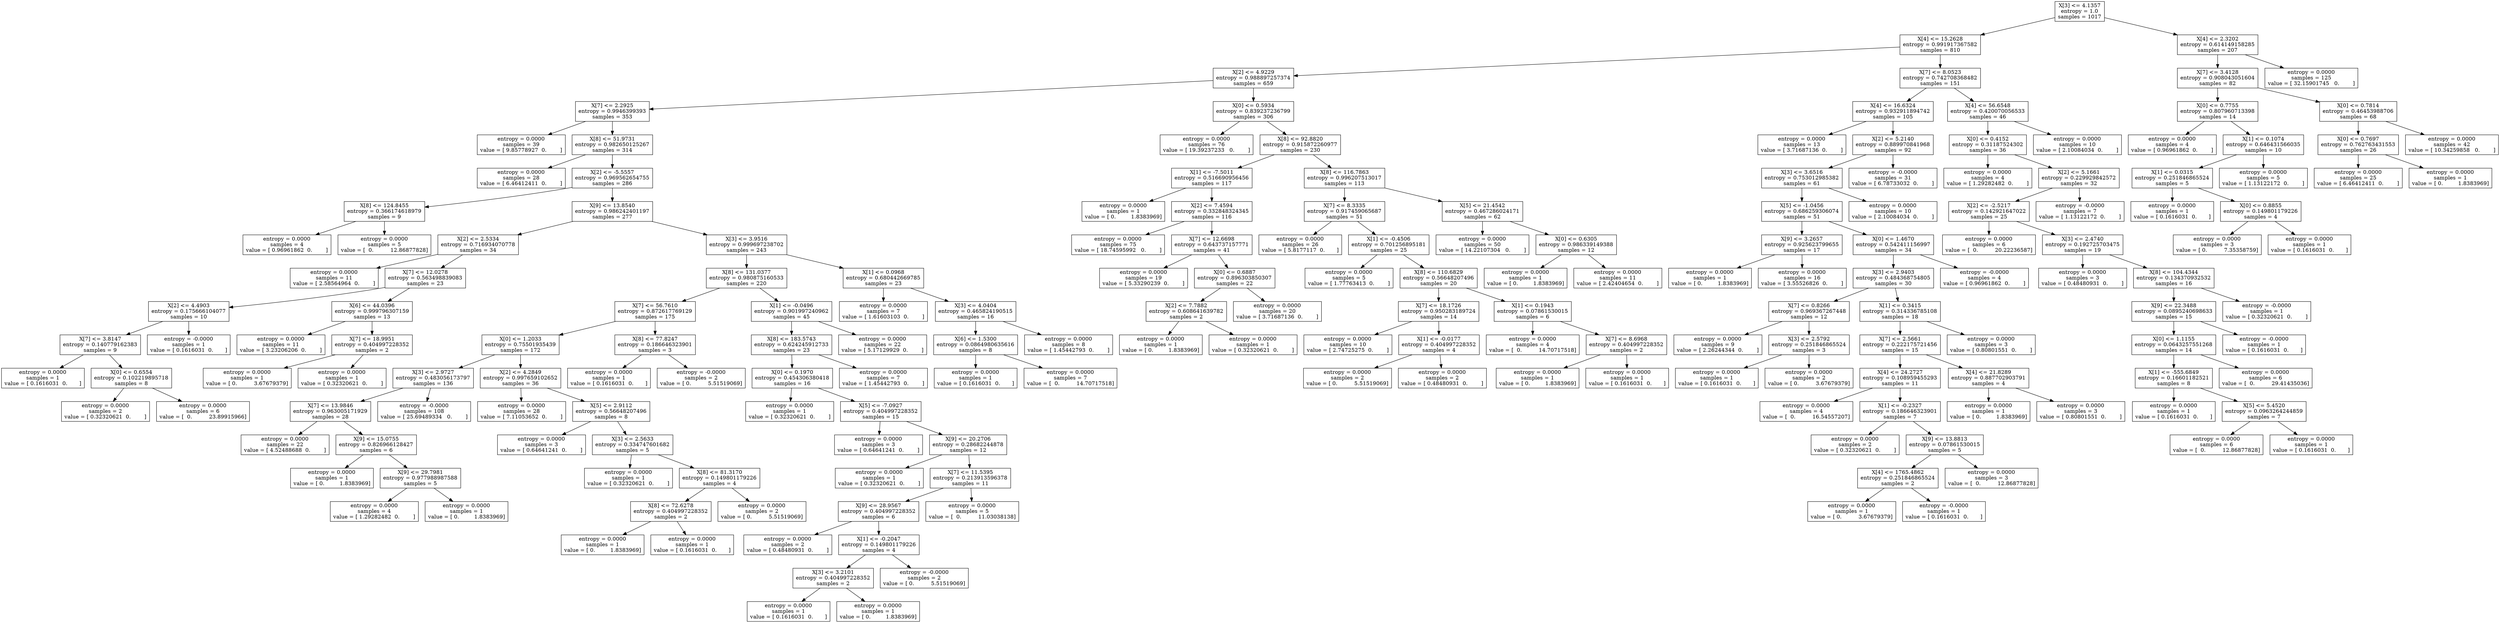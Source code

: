 digraph Tree {
0 [label="X[3] <= 4.1357\nentropy = 1.0\nsamples = 1017", shape="box"] ;
1 [label="X[4] <= 15.2628\nentropy = 0.991917367582\nsamples = 810", shape="box"] ;
0 -> 1 ;
2 [label="X[2] <= 4.9229\nentropy = 0.988897257374\nsamples = 659", shape="box"] ;
1 -> 2 ;
3 [label="X[7] <= 2.2925\nentropy = 0.9946399393\nsamples = 353", shape="box"] ;
2 -> 3 ;
4 [label="entropy = 0.0000\nsamples = 39\nvalue = [ 9.85778927  0.        ]", shape="box"] ;
3 -> 4 ;
5 [label="X[8] <= 51.9731\nentropy = 0.982650125267\nsamples = 314", shape="box"] ;
3 -> 5 ;
6 [label="entropy = 0.0000\nsamples = 28\nvalue = [ 6.46412411  0.        ]", shape="box"] ;
5 -> 6 ;
7 [label="X[2] <= -5.5557\nentropy = 0.969562654755\nsamples = 286", shape="box"] ;
5 -> 7 ;
8 [label="X[8] <= 124.8455\nentropy = 0.366174618979\nsamples = 9", shape="box"] ;
7 -> 8 ;
9 [label="entropy = 0.0000\nsamples = 4\nvalue = [ 0.96961862  0.        ]", shape="box"] ;
8 -> 9 ;
10 [label="entropy = 0.0000\nsamples = 5\nvalue = [  0.          12.86877828]", shape="box"] ;
8 -> 10 ;
11 [label="X[9] <= 13.8540\nentropy = 0.986242401197\nsamples = 277", shape="box"] ;
7 -> 11 ;
12 [label="X[2] <= 2.5334\nentropy = 0.716934070778\nsamples = 34", shape="box"] ;
11 -> 12 ;
13 [label="entropy = 0.0000\nsamples = 11\nvalue = [ 2.58564964  0.        ]", shape="box"] ;
12 -> 13 ;
14 [label="X[7] <= 12.0278\nentropy = 0.563498839083\nsamples = 23", shape="box"] ;
12 -> 14 ;
15 [label="X[2] <= 4.4903\nentropy = 0.175666104077\nsamples = 10", shape="box"] ;
14 -> 15 ;
16 [label="X[7] <= 3.8147\nentropy = 0.140779162383\nsamples = 9", shape="box"] ;
15 -> 16 ;
17 [label="entropy = 0.0000\nsamples = 1\nvalue = [ 0.1616031  0.       ]", shape="box"] ;
16 -> 17 ;
18 [label="X[0] <= 0.6554\nentropy = 0.102219895718\nsamples = 8", shape="box"] ;
16 -> 18 ;
19 [label="entropy = 0.0000\nsamples = 2\nvalue = [ 0.32320621  0.        ]", shape="box"] ;
18 -> 19 ;
20 [label="entropy = 0.0000\nsamples = 6\nvalue = [  0.          23.89915966]", shape="box"] ;
18 -> 20 ;
21 [label="entropy = -0.0000\nsamples = 1\nvalue = [ 0.1616031  0.       ]", shape="box"] ;
15 -> 21 ;
22 [label="X[6] <= 44.0396\nentropy = 0.999796307159\nsamples = 13", shape="box"] ;
14 -> 22 ;
23 [label="entropy = 0.0000\nsamples = 11\nvalue = [ 3.23206206  0.        ]", shape="box"] ;
22 -> 23 ;
24 [label="X[7] <= 18.9951\nentropy = 0.404997228352\nsamples = 2", shape="box"] ;
22 -> 24 ;
25 [label="entropy = 0.0000\nsamples = 1\nvalue = [ 0.          3.67679379]", shape="box"] ;
24 -> 25 ;
26 [label="entropy = 0.0000\nsamples = 1\nvalue = [ 0.32320621  0.        ]", shape="box"] ;
24 -> 26 ;
27 [label="X[3] <= 3.9516\nentropy = 0.999697238702\nsamples = 243", shape="box"] ;
11 -> 27 ;
28 [label="X[8] <= 131.0377\nentropy = 0.980875160533\nsamples = 220", shape="box"] ;
27 -> 28 ;
29 [label="X[7] <= 56.7610\nentropy = 0.872617769129\nsamples = 175", shape="box"] ;
28 -> 29 ;
30 [label="X[0] <= 1.2033\nentropy = 0.75501935439\nsamples = 172", shape="box"] ;
29 -> 30 ;
31 [label="X[3] <= 2.9727\nentropy = 0.483056173797\nsamples = 136", shape="box"] ;
30 -> 31 ;
32 [label="X[7] <= 13.9846\nentropy = 0.963005171929\nsamples = 28", shape="box"] ;
31 -> 32 ;
33 [label="entropy = 0.0000\nsamples = 22\nvalue = [ 4.52488688  0.        ]", shape="box"] ;
32 -> 33 ;
34 [label="X[9] <= 15.0755\nentropy = 0.826966128427\nsamples = 6", shape="box"] ;
32 -> 34 ;
35 [label="entropy = 0.0000\nsamples = 1\nvalue = [ 0.         1.8383969]", shape="box"] ;
34 -> 35 ;
36 [label="X[9] <= 29.7981\nentropy = 0.977988987588\nsamples = 5", shape="box"] ;
34 -> 36 ;
37 [label="entropy = 0.0000\nsamples = 4\nvalue = [ 1.29282482  0.        ]", shape="box"] ;
36 -> 37 ;
38 [label="entropy = 0.0000\nsamples = 1\nvalue = [ 0.         1.8383969]", shape="box"] ;
36 -> 38 ;
39 [label="entropy = -0.0000\nsamples = 108\nvalue = [ 25.69489334   0.        ]", shape="box"] ;
31 -> 39 ;
40 [label="X[2] <= 4.2849\nentropy = 0.997659102652\nsamples = 36", shape="box"] ;
30 -> 40 ;
41 [label="entropy = 0.0000\nsamples = 28\nvalue = [ 7.11053652  0.        ]", shape="box"] ;
40 -> 41 ;
42 [label="X[5] <= 2.9112\nentropy = 0.56648207496\nsamples = 8", shape="box"] ;
40 -> 42 ;
43 [label="entropy = 0.0000\nsamples = 3\nvalue = [ 0.64641241  0.        ]", shape="box"] ;
42 -> 43 ;
44 [label="X[3] <= 2.5633\nentropy = 0.334747601682\nsamples = 5", shape="box"] ;
42 -> 44 ;
45 [label="entropy = 0.0000\nsamples = 1\nvalue = [ 0.32320621  0.        ]", shape="box"] ;
44 -> 45 ;
46 [label="X[8] <= 81.3170\nentropy = 0.149801179226\nsamples = 4", shape="box"] ;
44 -> 46 ;
47 [label="X[8] <= 72.6278\nentropy = 0.404997228352\nsamples = 2", shape="box"] ;
46 -> 47 ;
48 [label="entropy = 0.0000\nsamples = 1\nvalue = [ 0.         1.8383969]", shape="box"] ;
47 -> 48 ;
49 [label="entropy = 0.0000\nsamples = 1\nvalue = [ 0.1616031  0.       ]", shape="box"] ;
47 -> 49 ;
50 [label="entropy = 0.0000\nsamples = 2\nvalue = [ 0.          5.51519069]", shape="box"] ;
46 -> 50 ;
51 [label="X[8] <= 77.8247\nentropy = 0.186646323901\nsamples = 3", shape="box"] ;
29 -> 51 ;
52 [label="entropy = 0.0000\nsamples = 1\nvalue = [ 0.1616031  0.       ]", shape="box"] ;
51 -> 52 ;
53 [label="entropy = -0.0000\nsamples = 2\nvalue = [ 0.          5.51519069]", shape="box"] ;
51 -> 53 ;
54 [label="X[1] <= -0.0496\nentropy = 0.901997240962\nsamples = 45", shape="box"] ;
28 -> 54 ;
55 [label="X[8] <= 183.5743\nentropy = 0.624245912733\nsamples = 23", shape="box"] ;
54 -> 55 ;
56 [label="X[0] <= 0.1970\nentropy = 0.454306380418\nsamples = 16", shape="box"] ;
55 -> 56 ;
57 [label="entropy = 0.0000\nsamples = 1\nvalue = [ 0.32320621  0.        ]", shape="box"] ;
56 -> 57 ;
58 [label="X[5] <= -7.0927\nentropy = 0.404997228352\nsamples = 15", shape="box"] ;
56 -> 58 ;
59 [label="entropy = 0.0000\nsamples = 3\nvalue = [ 0.64641241  0.        ]", shape="box"] ;
58 -> 59 ;
60 [label="X[9] <= 20.2706\nentropy = 0.28682244878\nsamples = 12", shape="box"] ;
58 -> 60 ;
61 [label="entropy = 0.0000\nsamples = 1\nvalue = [ 0.32320621  0.        ]", shape="box"] ;
60 -> 61 ;
62 [label="X[7] <= 11.5395\nentropy = 0.213913596378\nsamples = 11", shape="box"] ;
60 -> 62 ;
63 [label="X[9] <= 28.9567\nentropy = 0.404997228352\nsamples = 6", shape="box"] ;
62 -> 63 ;
64 [label="entropy = 0.0000\nsamples = 2\nvalue = [ 0.48480931  0.        ]", shape="box"] ;
63 -> 64 ;
65 [label="X[1] <= -0.2047\nentropy = 0.149801179226\nsamples = 4", shape="box"] ;
63 -> 65 ;
66 [label="X[3] <= 3.2101\nentropy = 0.404997228352\nsamples = 2", shape="box"] ;
65 -> 66 ;
67 [label="entropy = 0.0000\nsamples = 1\nvalue = [ 0.1616031  0.       ]", shape="box"] ;
66 -> 67 ;
68 [label="entropy = 0.0000\nsamples = 1\nvalue = [ 0.         1.8383969]", shape="box"] ;
66 -> 68 ;
69 [label="entropy = -0.0000\nsamples = 2\nvalue = [ 0.          5.51519069]", shape="box"] ;
65 -> 69 ;
70 [label="entropy = 0.0000\nsamples = 5\nvalue = [  0.          11.03038138]", shape="box"] ;
62 -> 70 ;
71 [label="entropy = 0.0000\nsamples = 7\nvalue = [ 1.45442793  0.        ]", shape="box"] ;
55 -> 71 ;
72 [label="entropy = 0.0000\nsamples = 22\nvalue = [ 5.17129929  0.        ]", shape="box"] ;
54 -> 72 ;
73 [label="X[1] <= 0.0968\nentropy = 0.680442669785\nsamples = 23", shape="box"] ;
27 -> 73 ;
74 [label="entropy = 0.0000\nsamples = 7\nvalue = [ 1.61603103  0.        ]", shape="box"] ;
73 -> 74 ;
75 [label="X[3] <= 4.0404\nentropy = 0.465824190515\nsamples = 16", shape="box"] ;
73 -> 75 ;
76 [label="X[6] <= 1.5300\nentropy = 0.0864980635616\nsamples = 8", shape="box"] ;
75 -> 76 ;
77 [label="entropy = 0.0000\nsamples = 1\nvalue = [ 0.1616031  0.       ]", shape="box"] ;
76 -> 77 ;
78 [label="entropy = 0.0000\nsamples = 7\nvalue = [  0.          14.70717518]", shape="box"] ;
76 -> 78 ;
79 [label="entropy = 0.0000\nsamples = 8\nvalue = [ 1.45442793  0.        ]", shape="box"] ;
75 -> 79 ;
80 [label="X[0] <= 0.5934\nentropy = 0.839237236799\nsamples = 306", shape="box"] ;
2 -> 80 ;
81 [label="entropy = 0.0000\nsamples = 76\nvalue = [ 19.39237233   0.        ]", shape="box"] ;
80 -> 81 ;
82 [label="X[8] <= 92.8820\nentropy = 0.915872260977\nsamples = 230", shape="box"] ;
80 -> 82 ;
83 [label="X[1] <= -7.5011\nentropy = 0.516690956456\nsamples = 117", shape="box"] ;
82 -> 83 ;
84 [label="entropy = 0.0000\nsamples = 1\nvalue = [ 0.         1.8383969]", shape="box"] ;
83 -> 84 ;
85 [label="X[2] <= 7.4594\nentropy = 0.332848324345\nsamples = 116", shape="box"] ;
83 -> 85 ;
86 [label="entropy = 0.0000\nsamples = 75\nvalue = [ 18.74595992   0.        ]", shape="box"] ;
85 -> 86 ;
87 [label="X[7] <= 12.6698\nentropy = 0.643737157771\nsamples = 41", shape="box"] ;
85 -> 87 ;
88 [label="entropy = 0.0000\nsamples = 19\nvalue = [ 5.33290239  0.        ]", shape="box"] ;
87 -> 88 ;
89 [label="X[0] <= 0.6887\nentropy = 0.896303850307\nsamples = 22", shape="box"] ;
87 -> 89 ;
90 [label="X[2] <= 7.7882\nentropy = 0.608641639782\nsamples = 2", shape="box"] ;
89 -> 90 ;
91 [label="entropy = 0.0000\nsamples = 1\nvalue = [ 0.         1.8383969]", shape="box"] ;
90 -> 91 ;
92 [label="entropy = 0.0000\nsamples = 1\nvalue = [ 0.32320621  0.        ]", shape="box"] ;
90 -> 92 ;
93 [label="entropy = 0.0000\nsamples = 20\nvalue = [ 3.71687136  0.        ]", shape="box"] ;
89 -> 93 ;
94 [label="X[8] <= 116.7863\nentropy = 0.996207513017\nsamples = 113", shape="box"] ;
82 -> 94 ;
95 [label="X[7] <= 8.3335\nentropy = 0.917459065687\nsamples = 51", shape="box"] ;
94 -> 95 ;
96 [label="entropy = 0.0000\nsamples = 26\nvalue = [ 5.8177117  0.       ]", shape="box"] ;
95 -> 96 ;
97 [label="X[1] <= -0.4506\nentropy = 0.701256895181\nsamples = 25", shape="box"] ;
95 -> 97 ;
98 [label="entropy = 0.0000\nsamples = 5\nvalue = [ 1.77763413  0.        ]", shape="box"] ;
97 -> 98 ;
99 [label="X[8] <= 110.6829\nentropy = 0.56648207496\nsamples = 20", shape="box"] ;
97 -> 99 ;
100 [label="X[7] <= 18.1726\nentropy = 0.950283189724\nsamples = 14", shape="box"] ;
99 -> 100 ;
101 [label="entropy = 0.0000\nsamples = 10\nvalue = [ 2.74725275  0.        ]", shape="box"] ;
100 -> 101 ;
102 [label="X[1] <= -0.0177\nentropy = 0.404997228352\nsamples = 4", shape="box"] ;
100 -> 102 ;
103 [label="entropy = 0.0000\nsamples = 2\nvalue = [ 0.          5.51519069]", shape="box"] ;
102 -> 103 ;
104 [label="entropy = 0.0000\nsamples = 2\nvalue = [ 0.48480931  0.        ]", shape="box"] ;
102 -> 104 ;
105 [label="X[1] <= 0.1943\nentropy = 0.07861530015\nsamples = 6", shape="box"] ;
99 -> 105 ;
106 [label="entropy = 0.0000\nsamples = 4\nvalue = [  0.          14.70717518]", shape="box"] ;
105 -> 106 ;
107 [label="X[7] <= 8.6968\nentropy = 0.404997228352\nsamples = 2", shape="box"] ;
105 -> 107 ;
108 [label="entropy = 0.0000\nsamples = 1\nvalue = [ 0.         1.8383969]", shape="box"] ;
107 -> 108 ;
109 [label="entropy = 0.0000\nsamples = 1\nvalue = [ 0.1616031  0.       ]", shape="box"] ;
107 -> 109 ;
110 [label="X[5] <= 21.4542\nentropy = 0.467286024171\nsamples = 62", shape="box"] ;
94 -> 110 ;
111 [label="entropy = 0.0000\nsamples = 50\nvalue = [ 14.22107304   0.        ]", shape="box"] ;
110 -> 111 ;
112 [label="X[0] <= 0.6305\nentropy = 0.986339149388\nsamples = 12", shape="box"] ;
110 -> 112 ;
113 [label="entropy = 0.0000\nsamples = 1\nvalue = [ 0.         1.8383969]", shape="box"] ;
112 -> 113 ;
114 [label="entropy = 0.0000\nsamples = 11\nvalue = [ 2.42404654  0.        ]", shape="box"] ;
112 -> 114 ;
115 [label="X[7] <= 8.0523\nentropy = 0.742708368482\nsamples = 151", shape="box"] ;
1 -> 115 ;
116 [label="X[4] <= 16.6324\nentropy = 0.932911894742\nsamples = 105", shape="box"] ;
115 -> 116 ;
117 [label="entropy = 0.0000\nsamples = 13\nvalue = [ 3.71687136  0.        ]", shape="box"] ;
116 -> 117 ;
118 [label="X[2] <= 5.2140\nentropy = 0.889970841968\nsamples = 92", shape="box"] ;
116 -> 118 ;
119 [label="X[3] <= 3.6516\nentropy = 0.753012985382\nsamples = 61", shape="box"] ;
118 -> 119 ;
120 [label="X[5] <= -1.0456\nentropy = 0.686259306074\nsamples = 51", shape="box"] ;
119 -> 120 ;
121 [label="X[9] <= 3.2657\nentropy = 0.925623799655\nsamples = 17", shape="box"] ;
120 -> 121 ;
122 [label="entropy = 0.0000\nsamples = 1\nvalue = [ 0.         1.8383969]", shape="box"] ;
121 -> 122 ;
123 [label="entropy = 0.0000\nsamples = 16\nvalue = [ 3.55526826  0.        ]", shape="box"] ;
121 -> 123 ;
124 [label="X[0] <= 1.4670\nentropy = 0.542411156997\nsamples = 34", shape="box"] ;
120 -> 124 ;
125 [label="X[3] <= 2.9403\nentropy = 0.484368754805\nsamples = 30", shape="box"] ;
124 -> 125 ;
126 [label="X[7] <= 0.8266\nentropy = 0.969367267448\nsamples = 12", shape="box"] ;
125 -> 126 ;
127 [label="entropy = 0.0000\nsamples = 9\nvalue = [ 2.26244344  0.        ]", shape="box"] ;
126 -> 127 ;
128 [label="X[3] <= 2.5792\nentropy = 0.251846865524\nsamples = 3", shape="box"] ;
126 -> 128 ;
129 [label="entropy = 0.0000\nsamples = 1\nvalue = [ 0.1616031  0.       ]", shape="box"] ;
128 -> 129 ;
130 [label="entropy = 0.0000\nsamples = 2\nvalue = [ 0.          3.67679379]", shape="box"] ;
128 -> 130 ;
131 [label="X[1] <= 0.3415\nentropy = 0.314336785108\nsamples = 18", shape="box"] ;
125 -> 131 ;
132 [label="X[7] <= 2.5661\nentropy = 0.222175721456\nsamples = 15", shape="box"] ;
131 -> 132 ;
133 [label="X[4] <= 24.2727\nentropy = 0.108959455293\nsamples = 11", shape="box"] ;
132 -> 133 ;
134 [label="entropy = 0.0000\nsamples = 4\nvalue = [  0.          16.54557207]", shape="box"] ;
133 -> 134 ;
135 [label="X[1] <= -0.2327\nentropy = 0.186646323901\nsamples = 7", shape="box"] ;
133 -> 135 ;
136 [label="entropy = 0.0000\nsamples = 2\nvalue = [ 0.32320621  0.        ]", shape="box"] ;
135 -> 136 ;
137 [label="X[9] <= 13.8813\nentropy = 0.07861530015\nsamples = 5", shape="box"] ;
135 -> 137 ;
138 [label="X[4] <= 1765.4862\nentropy = 0.251846865524\nsamples = 2", shape="box"] ;
137 -> 138 ;
139 [label="entropy = 0.0000\nsamples = 1\nvalue = [ 0.          3.67679379]", shape="box"] ;
138 -> 139 ;
140 [label="entropy = -0.0000\nsamples = 1\nvalue = [ 0.1616031  0.       ]", shape="box"] ;
138 -> 140 ;
141 [label="entropy = 0.0000\nsamples = 3\nvalue = [  0.          12.86877828]", shape="box"] ;
137 -> 141 ;
142 [label="X[4] <= 21.8289\nentropy = 0.887702903791\nsamples = 4", shape="box"] ;
132 -> 142 ;
143 [label="entropy = 0.0000\nsamples = 1\nvalue = [ 0.         1.8383969]", shape="box"] ;
142 -> 143 ;
144 [label="entropy = 0.0000\nsamples = 3\nvalue = [ 0.80801551  0.        ]", shape="box"] ;
142 -> 144 ;
145 [label="entropy = 0.0000\nsamples = 3\nvalue = [ 0.80801551  0.        ]", shape="box"] ;
131 -> 145 ;
146 [label="entropy = -0.0000\nsamples = 4\nvalue = [ 0.96961862  0.        ]", shape="box"] ;
124 -> 146 ;
147 [label="entropy = 0.0000\nsamples = 10\nvalue = [ 2.10084034  0.        ]", shape="box"] ;
119 -> 147 ;
148 [label="entropy = -0.0000\nsamples = 31\nvalue = [ 6.78733032  0.        ]", shape="box"] ;
118 -> 148 ;
149 [label="X[4] <= 56.6548\nentropy = 0.420070056533\nsamples = 46", shape="box"] ;
115 -> 149 ;
150 [label="X[0] <= 0.4152\nentropy = 0.31187524302\nsamples = 36", shape="box"] ;
149 -> 150 ;
151 [label="entropy = 0.0000\nsamples = 4\nvalue = [ 1.29282482  0.        ]", shape="box"] ;
150 -> 151 ;
152 [label="X[2] <= 5.1661\nentropy = 0.229929842572\nsamples = 32", shape="box"] ;
150 -> 152 ;
153 [label="X[2] <= -2.5217\nentropy = 0.142921647022\nsamples = 25", shape="box"] ;
152 -> 153 ;
154 [label="entropy = 0.0000\nsamples = 6\nvalue = [  0.          20.22236587]", shape="box"] ;
153 -> 154 ;
155 [label="X[3] <= 2.4740\nentropy = 0.192725703475\nsamples = 19", shape="box"] ;
153 -> 155 ;
156 [label="entropy = 0.0000\nsamples = 3\nvalue = [ 0.48480931  0.        ]", shape="box"] ;
155 -> 156 ;
157 [label="X[8] <= 104.4344\nentropy = 0.134370932532\nsamples = 16", shape="box"] ;
155 -> 157 ;
158 [label="X[9] <= 22.3488\nentropy = 0.0895240698633\nsamples = 15", shape="box"] ;
157 -> 158 ;
159 [label="X[0] <= 1.1155\nentropy = 0.0643257551268\nsamples = 14", shape="box"] ;
158 -> 159 ;
160 [label="X[1] <= -555.6849\nentropy = 0.16601182521\nsamples = 8", shape="box"] ;
159 -> 160 ;
161 [label="entropy = 0.0000\nsamples = 1\nvalue = [ 0.1616031  0.       ]", shape="box"] ;
160 -> 161 ;
162 [label="X[5] <= 5.4520\nentropy = 0.0963264244859\nsamples = 7", shape="box"] ;
160 -> 162 ;
163 [label="entropy = 0.0000\nsamples = 6\nvalue = [  0.          12.86877828]", shape="box"] ;
162 -> 163 ;
164 [label="entropy = 0.0000\nsamples = 1\nvalue = [ 0.1616031  0.       ]", shape="box"] ;
162 -> 164 ;
165 [label="entropy = 0.0000\nsamples = 6\nvalue = [  0.          29.41435036]", shape="box"] ;
159 -> 165 ;
166 [label="entropy = -0.0000\nsamples = 1\nvalue = [ 0.1616031  0.       ]", shape="box"] ;
158 -> 166 ;
167 [label="entropy = -0.0000\nsamples = 1\nvalue = [ 0.32320621  0.        ]", shape="box"] ;
157 -> 167 ;
168 [label="entropy = -0.0000\nsamples = 7\nvalue = [ 1.13122172  0.        ]", shape="box"] ;
152 -> 168 ;
169 [label="entropy = 0.0000\nsamples = 10\nvalue = [ 2.10084034  0.        ]", shape="box"] ;
149 -> 169 ;
170 [label="X[4] <= 2.3202\nentropy = 0.614149158285\nsamples = 207", shape="box"] ;
0 -> 170 ;
171 [label="X[7] <= 3.4128\nentropy = 0.908043051604\nsamples = 82", shape="box"] ;
170 -> 171 ;
172 [label="X[0] <= 0.7755\nentropy = 0.807960713398\nsamples = 14", shape="box"] ;
171 -> 172 ;
173 [label="entropy = 0.0000\nsamples = 4\nvalue = [ 0.96961862  0.        ]", shape="box"] ;
172 -> 173 ;
174 [label="X[1] <= 0.1074\nentropy = 0.646431566035\nsamples = 10", shape="box"] ;
172 -> 174 ;
175 [label="X[1] <= 0.0315\nentropy = 0.251846865524\nsamples = 5", shape="box"] ;
174 -> 175 ;
176 [label="entropy = 0.0000\nsamples = 1\nvalue = [ 0.1616031  0.       ]", shape="box"] ;
175 -> 176 ;
177 [label="X[0] <= 0.8855\nentropy = 0.149801179226\nsamples = 4", shape="box"] ;
175 -> 177 ;
178 [label="entropy = 0.0000\nsamples = 3\nvalue = [ 0.          7.35358759]", shape="box"] ;
177 -> 178 ;
179 [label="entropy = 0.0000\nsamples = 1\nvalue = [ 0.1616031  0.       ]", shape="box"] ;
177 -> 179 ;
180 [label="entropy = 0.0000\nsamples = 5\nvalue = [ 1.13122172  0.        ]", shape="box"] ;
174 -> 180 ;
181 [label="X[0] <= 0.7814\nentropy = 0.46453988706\nsamples = 68", shape="box"] ;
171 -> 181 ;
182 [label="X[0] <= 0.7697\nentropy = 0.762763431553\nsamples = 26", shape="box"] ;
181 -> 182 ;
183 [label="entropy = 0.0000\nsamples = 25\nvalue = [ 6.46412411  0.        ]", shape="box"] ;
182 -> 183 ;
184 [label="entropy = 0.0000\nsamples = 1\nvalue = [ 0.         1.8383969]", shape="box"] ;
182 -> 184 ;
185 [label="entropy = 0.0000\nsamples = 42\nvalue = [ 10.34259858   0.        ]", shape="box"] ;
181 -> 185 ;
186 [label="entropy = 0.0000\nsamples = 125\nvalue = [ 32.15901745   0.        ]", shape="box"] ;
170 -> 186 ;
}